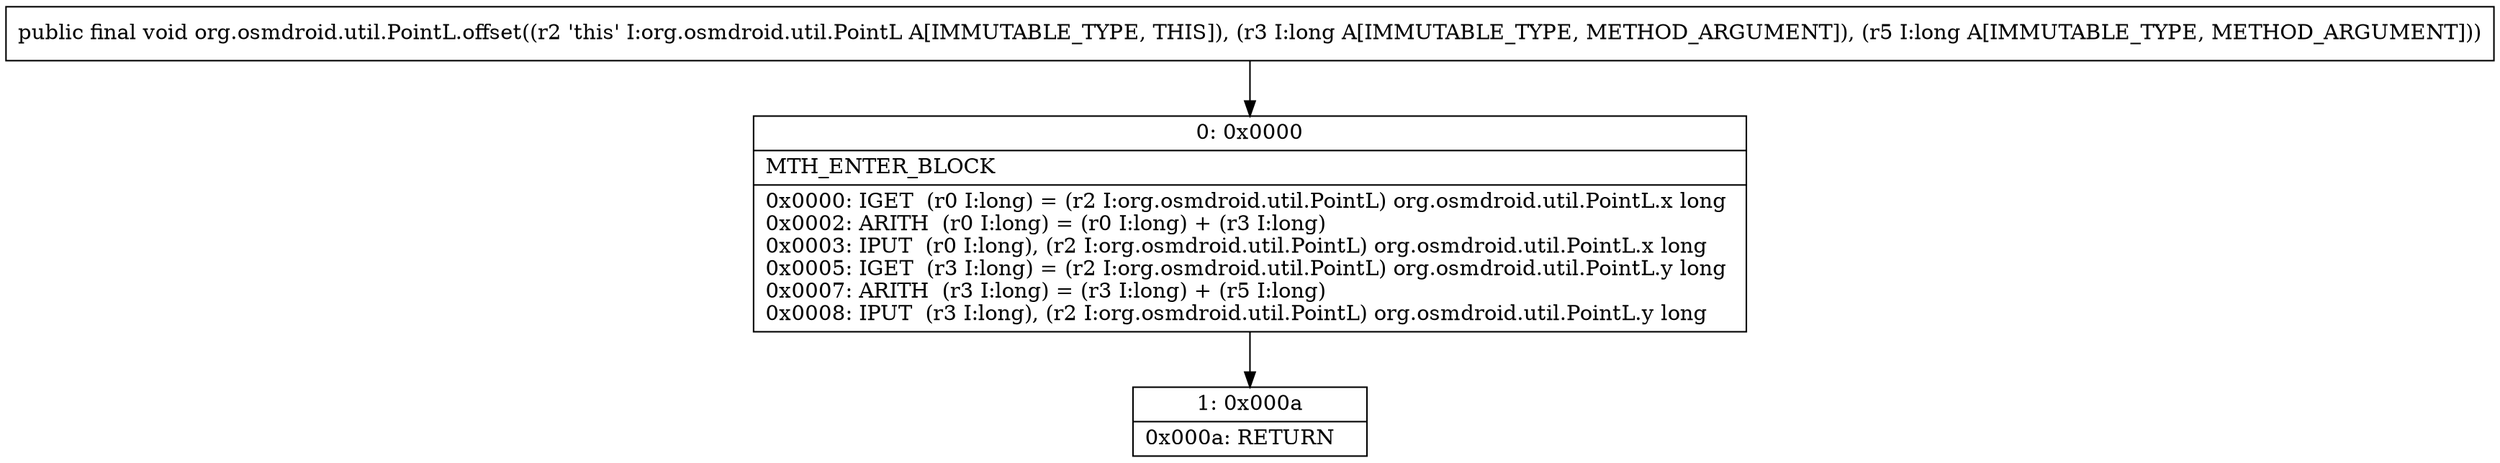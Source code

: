 digraph "CFG fororg.osmdroid.util.PointL.offset(JJ)V" {
Node_0 [shape=record,label="{0\:\ 0x0000|MTH_ENTER_BLOCK\l|0x0000: IGET  (r0 I:long) = (r2 I:org.osmdroid.util.PointL) org.osmdroid.util.PointL.x long \l0x0002: ARITH  (r0 I:long) = (r0 I:long) + (r3 I:long) \l0x0003: IPUT  (r0 I:long), (r2 I:org.osmdroid.util.PointL) org.osmdroid.util.PointL.x long \l0x0005: IGET  (r3 I:long) = (r2 I:org.osmdroid.util.PointL) org.osmdroid.util.PointL.y long \l0x0007: ARITH  (r3 I:long) = (r3 I:long) + (r5 I:long) \l0x0008: IPUT  (r3 I:long), (r2 I:org.osmdroid.util.PointL) org.osmdroid.util.PointL.y long \l}"];
Node_1 [shape=record,label="{1\:\ 0x000a|0x000a: RETURN   \l}"];
MethodNode[shape=record,label="{public final void org.osmdroid.util.PointL.offset((r2 'this' I:org.osmdroid.util.PointL A[IMMUTABLE_TYPE, THIS]), (r3 I:long A[IMMUTABLE_TYPE, METHOD_ARGUMENT]), (r5 I:long A[IMMUTABLE_TYPE, METHOD_ARGUMENT])) }"];
MethodNode -> Node_0;
Node_0 -> Node_1;
}

